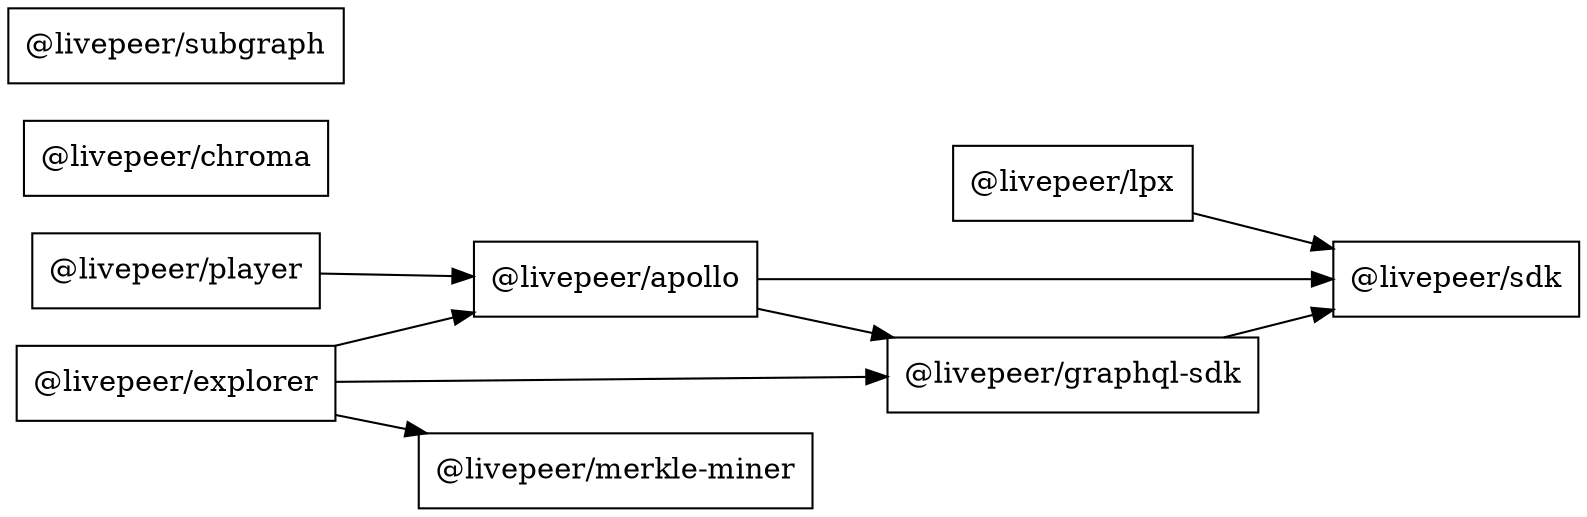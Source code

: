   digraph graphname {
    rankdir="LR";

    node [shape=rect]
    "@livepeer/apollo"
"@livepeer/apollo" -> "@livepeer/graphql-sdk"
"@livepeer/apollo" -> "@livepeer/sdk"
"@livepeer/chroma"
"@livepeer/explorer"
"@livepeer/explorer" -> "@livepeer/apollo"
"@livepeer/explorer" -> "@livepeer/graphql-sdk"
"@livepeer/explorer" -> "@livepeer/merkle-miner"
"@livepeer/graphql-sdk"
"@livepeer/graphql-sdk" -> "@livepeer/sdk"
"@livepeer/lpx"
"@livepeer/lpx" -> "@livepeer/sdk"
"@livepeer/merkle-miner"
"@livepeer/player"
"@livepeer/player" -> "@livepeer/apollo"
"@livepeer/sdk"
"@livepeer/subgraph"

  }